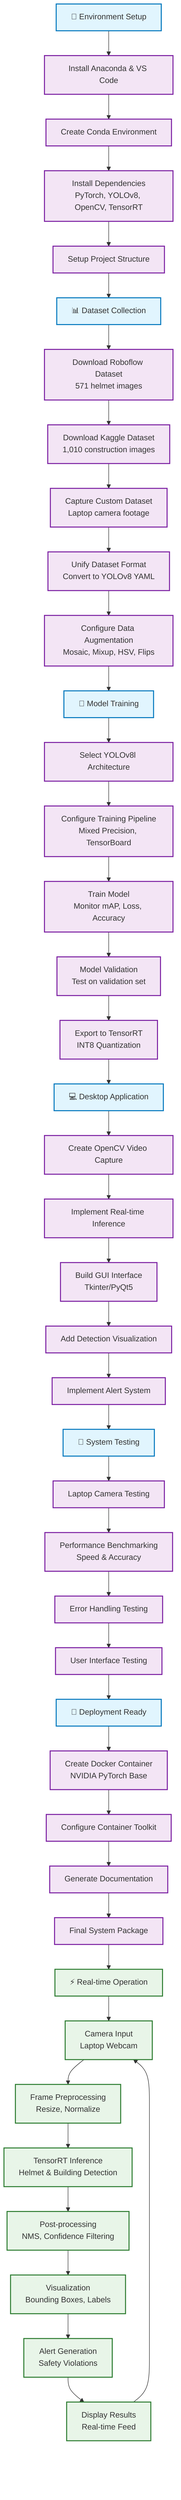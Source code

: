 graph TD
    %% Phase 1: Setup
    A[🔧 Environment Setup] --> A1[Install Anaconda & VS Code]
    A1 --> A2[Create Conda Environment]
    A2 --> A3[Install Dependencies<br/>PyTorch, YOLOv8, OpenCV, TensorRT]
    A3 --> A4[Setup Project Structure]
    
    %% Phase 2: Dataset
    A4 --> B[📊 Dataset Collection]
    B --> B1[Download Roboflow Dataset<br/>571 helmet images]
    B1 --> B2[Download Kaggle Dataset<br/>1,010 construction images]
    B2 --> B3[Capture Custom Dataset<br/>Laptop camera footage]
    B3 --> B4[Unify Dataset Format<br/>Convert to YOLOv8 YAML]
    B4 --> B5[Configure Data Augmentation<br/>Mosaic, Mixup, HSV, Flips]
    
    %% Phase 3: Training
    B5 --> C[🤖 Model Training]
    C --> C1[Select YOLOv8l Architecture]
    C1 --> C2[Configure Training Pipeline<br/>Mixed Precision, TensorBoard]
    C2 --> C3[Train Model<br/>Monitor mAP, Loss, Accuracy]
    C3 --> C4[Model Validation<br/>Test on validation set]
    C4 --> C5[Export to TensorRT<br/>INT8 Quantization]
    
    %% Phase 4: Desktop App
    C5 --> D[💻 Desktop Application]
    D --> D1[Create OpenCV Video Capture]
    D1 --> D2[Implement Real-time Inference]
    D2 --> D3[Build GUI Interface<br/>Tkinter/PyQt5]
    D3 --> D4[Add Detection Visualization]
    D4 --> D5[Implement Alert System]
    
    %% Phase 5: Testing
    D5 --> E[🧪 System Testing]
    E --> E1[Laptop Camera Testing]
    E1 --> E2[Performance Benchmarking<br/>Speed & Accuracy]
    E2 --> E3[Error Handling Testing]
    E3 --> E4[User Interface Testing]
    
    %% Phase 6: Deployment
    E4 --> F[🚀 Deployment Ready]
    F --> F1[Create Docker Container<br/>NVIDIA PyTorch Base]
    F1 --> F2[Configure Container Toolkit]
    F2 --> F3[Generate Documentation]
    F3 --> F4[Final System Package]
    
    %% Real-time Flow
    F4 --> G[⚡ Real-time Operation]
    G --> G1[Camera Input<br/>Laptop Webcam]
    G1 --> G2[Frame Preprocessing<br/>Resize, Normalize]
    G2 --> G3[TensorRT Inference<br/>Helmet & Building Detection]
    G3 --> G4[Post-processing<br/>NMS, Confidence Filtering]
    G4 --> G5[Visualization<br/>Bounding Boxes, Labels]
    G5 --> G6[Alert Generation<br/>Safety Violations]
    G6 --> G7[Display Results<br/>Real-time Feed]
    
    %% Feedback Loop
    G7 --> G1
    
    %% Styling
    classDef phaseBox fill:#e1f5fe,stroke:#0277bd,stroke-width:2px
    classDef processBox fill:#f3e5f5,stroke:#7b1fa2,stroke-width:2px
    classDef realtimeBox fill:#e8f5e8,stroke:#2e7d32,stroke-width:2px
    
    class A,B,C,D,E,F phaseBox
    class A1,A2,A3,A4,B1,B2,B3,B4,B5,C1,C2,C3,C4,C5,D1,D2,D3,D4,D5,E1,E2,E3,E4,F1,F2,F3,F4 processBox
    class G,G1,G2,G3,G4,G5,G6,G7 realtimeBox